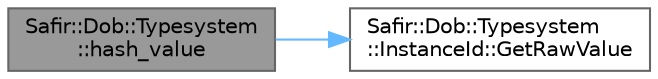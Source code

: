 digraph "Safir::Dob::Typesystem::hash_value"
{
 // LATEX_PDF_SIZE
  bgcolor="transparent";
  edge [fontname=Helvetica,fontsize=10,labelfontname=Helvetica,labelfontsize=10];
  node [fontname=Helvetica,fontsize=10,shape=box,height=0.2,width=0.4];
  rankdir="LR";
  Node1 [label="Safir::Dob::Typesystem\l::hash_value",height=0.2,width=0.4,color="gray40", fillcolor="grey60", style="filled", fontcolor="black",tooltip=" "];
  Node1 -> Node2 [color="steelblue1",style="solid"];
  Node2 [label="Safir::Dob::Typesystem\l::InstanceId::GetRawValue",height=0.2,width=0.4,color="grey40", fillcolor="white", style="filled",URL="$a01487.html#acf24e8063b113e397ef82bc59327ca52",tooltip="Get the raw 64 bit integer identifier."];
}
